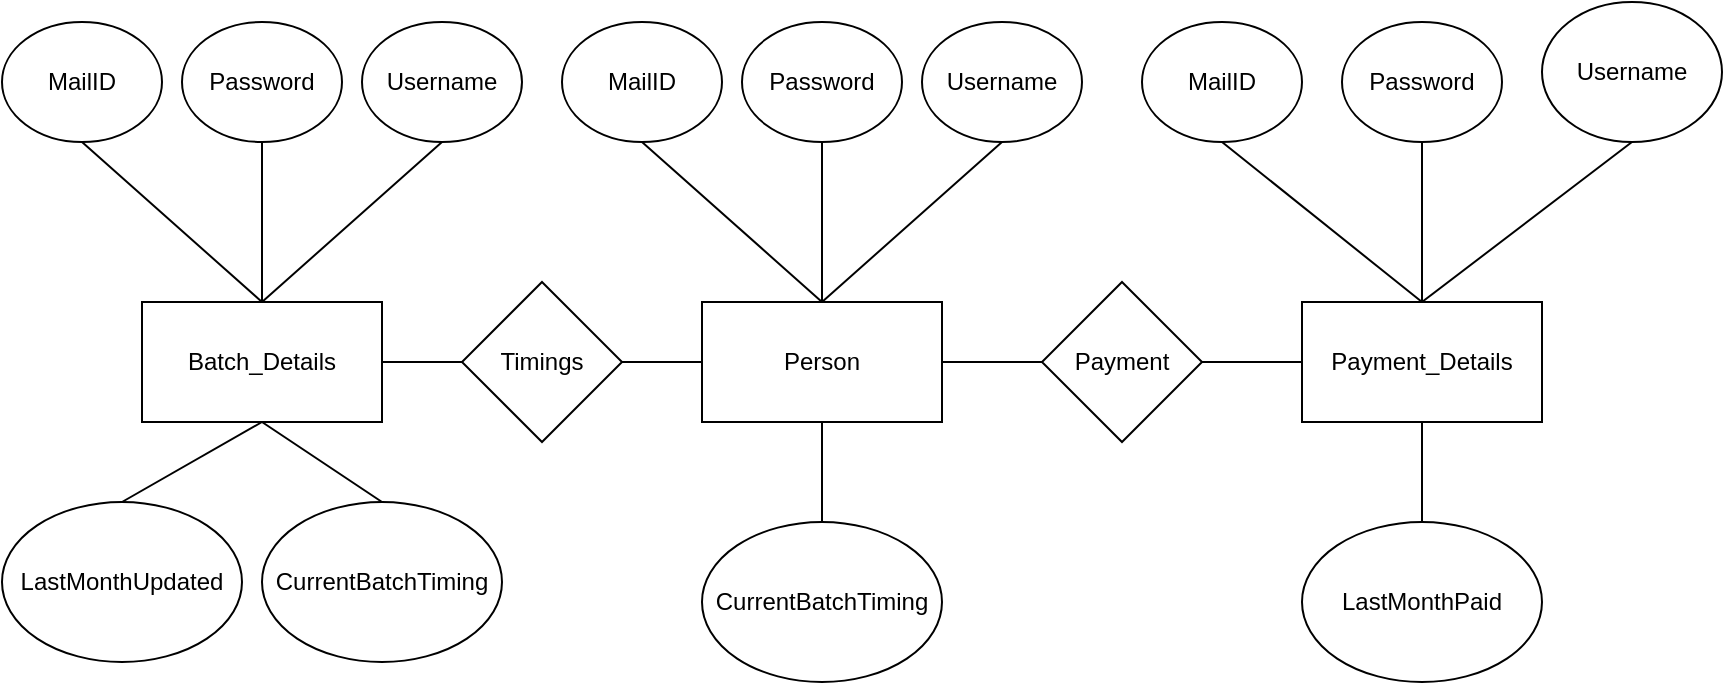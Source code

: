<mxfile version="20.6.2" type="device"><diagram id="4pWHA48R2zMkdJlCwcrk" name="Page-1"><mxGraphModel dx="1202" dy="508" grid="1" gridSize="10" guides="1" tooltips="1" connect="1" arrows="1" fold="1" page="1" pageScale="1" pageWidth="850" pageHeight="1100" math="0" shadow="0"><root><mxCell id="0"/><mxCell id="1" parent="0"/><mxCell id="nsGOV2B09fO8uSieX0rK-1" value="Person" style="rounded=0;whiteSpace=wrap;html=1;" parent="1" vertex="1"><mxGeometry x="350" y="200" width="120" height="60" as="geometry"/></mxCell><mxCell id="nsGOV2B09fO8uSieX0rK-2" value="Payment_Details" style="rounded=0;whiteSpace=wrap;html=1;" parent="1" vertex="1"><mxGeometry x="650" y="200" width="120" height="60" as="geometry"/></mxCell><mxCell id="nsGOV2B09fO8uSieX0rK-3" value="Batch_Details" style="rounded=0;whiteSpace=wrap;html=1;" parent="1" vertex="1"><mxGeometry x="70" y="200" width="120" height="60" as="geometry"/></mxCell><mxCell id="nsGOV2B09fO8uSieX0rK-4" value="MailID" style="ellipse;whiteSpace=wrap;html=1;" parent="1" vertex="1"><mxGeometry y="60" width="80" height="60" as="geometry"/></mxCell><mxCell id="nsGOV2B09fO8uSieX0rK-5" value="MailID" style="ellipse;whiteSpace=wrap;html=1;" parent="1" vertex="1"><mxGeometry x="570" y="60" width="80" height="60" as="geometry"/></mxCell><mxCell id="nsGOV2B09fO8uSieX0rK-6" value="LastMonthUpdated" style="ellipse;whiteSpace=wrap;html=1;" parent="1" vertex="1"><mxGeometry y="300" width="120" height="80" as="geometry"/></mxCell><mxCell id="nsGOV2B09fO8uSieX0rK-7" value="MailID" style="ellipse;whiteSpace=wrap;html=1;" parent="1" vertex="1"><mxGeometry x="280" y="60" width="80" height="60" as="geometry"/></mxCell><mxCell id="nsGOV2B09fO8uSieX0rK-8" value="Username" style="ellipse;whiteSpace=wrap;html=1;" parent="1" vertex="1"><mxGeometry x="770" y="50" width="90" height="70" as="geometry"/></mxCell><mxCell id="nsGOV2B09fO8uSieX0rK-9" value="Username" style="ellipse;whiteSpace=wrap;html=1;" parent="1" vertex="1"><mxGeometry x="460" y="60" width="80" height="60" as="geometry"/></mxCell><mxCell id="nsGOV2B09fO8uSieX0rK-10" value="Password" style="ellipse;whiteSpace=wrap;html=1;" parent="1" vertex="1"><mxGeometry x="370" y="60" width="80" height="60" as="geometry"/></mxCell><mxCell id="nsGOV2B09fO8uSieX0rK-11" value="Username" style="ellipse;whiteSpace=wrap;html=1;" parent="1" vertex="1"><mxGeometry x="180" y="60" width="80" height="60" as="geometry"/></mxCell><mxCell id="nsGOV2B09fO8uSieX0rK-18" value="" style="endArrow=none;html=1;rounded=0;exitX=0.5;exitY=1;exitDx=0;exitDy=0;entryX=0.5;entryY=0;entryDx=0;entryDy=0;" parent="1" source="nsGOV2B09fO8uSieX0rK-4" target="nsGOV2B09fO8uSieX0rK-3" edge="1"><mxGeometry width="50" height="50" relative="1" as="geometry"><mxPoint x="400" y="250" as="sourcePoint"/><mxPoint x="450" y="200" as="targetPoint"/></mxGeometry></mxCell><mxCell id="nsGOV2B09fO8uSieX0rK-19" value="" style="endArrow=none;html=1;rounded=0;entryX=0.5;entryY=1;entryDx=0;entryDy=0;exitX=0.5;exitY=0;exitDx=0;exitDy=0;" parent="1" source="nsGOV2B09fO8uSieX0rK-3" target="nsGOV2B09fO8uSieX0rK-11" edge="1"><mxGeometry width="50" height="50" relative="1" as="geometry"><mxPoint x="400" y="250" as="sourcePoint"/><mxPoint x="450" y="200" as="targetPoint"/></mxGeometry></mxCell><mxCell id="nsGOV2B09fO8uSieX0rK-20" value="" style="endArrow=none;html=1;rounded=0;exitX=0.5;exitY=1;exitDx=0;exitDy=0;entryX=0.5;entryY=0;entryDx=0;entryDy=0;" parent="1" source="nsGOV2B09fO8uSieX0rK-7" target="nsGOV2B09fO8uSieX0rK-1" edge="1"><mxGeometry width="50" height="50" relative="1" as="geometry"><mxPoint x="400" y="250" as="sourcePoint"/><mxPoint x="450" y="200" as="targetPoint"/></mxGeometry></mxCell><mxCell id="nsGOV2B09fO8uSieX0rK-21" value="" style="endArrow=none;html=1;rounded=0;entryX=0.5;entryY=1;entryDx=0;entryDy=0;exitX=0.5;exitY=0;exitDx=0;exitDy=0;" parent="1" source="nsGOV2B09fO8uSieX0rK-1" target="nsGOV2B09fO8uSieX0rK-10" edge="1"><mxGeometry width="50" height="50" relative="1" as="geometry"><mxPoint x="400" y="250" as="sourcePoint"/><mxPoint x="450" y="200" as="targetPoint"/></mxGeometry></mxCell><mxCell id="nsGOV2B09fO8uSieX0rK-22" value="" style="endArrow=none;html=1;rounded=0;entryX=0.5;entryY=1;entryDx=0;entryDy=0;exitX=0.5;exitY=0;exitDx=0;exitDy=0;" parent="1" source="nsGOV2B09fO8uSieX0rK-1" target="nsGOV2B09fO8uSieX0rK-9" edge="1"><mxGeometry width="50" height="50" relative="1" as="geometry"><mxPoint x="400" y="250" as="sourcePoint"/><mxPoint x="450" y="200" as="targetPoint"/></mxGeometry></mxCell><mxCell id="nsGOV2B09fO8uSieX0rK-23" value="" style="endArrow=none;html=1;rounded=0;entryX=0.5;entryY=1;entryDx=0;entryDy=0;exitX=0.5;exitY=0;exitDx=0;exitDy=0;" parent="1" source="nsGOV2B09fO8uSieX0rK-2" target="nsGOV2B09fO8uSieX0rK-5" edge="1"><mxGeometry width="50" height="50" relative="1" as="geometry"><mxPoint x="400" y="250" as="sourcePoint"/><mxPoint x="450" y="200" as="targetPoint"/></mxGeometry></mxCell><mxCell id="nsGOV2B09fO8uSieX0rK-24" value="" style="endArrow=none;html=1;rounded=0;entryX=0.5;entryY=1;entryDx=0;entryDy=0;exitX=0.5;exitY=0;exitDx=0;exitDy=0;" parent="1" source="nsGOV2B09fO8uSieX0rK-2" target="nsGOV2B09fO8uSieX0rK-8" edge="1"><mxGeometry width="50" height="50" relative="1" as="geometry"><mxPoint x="400" y="250" as="sourcePoint"/><mxPoint x="450" y="200" as="targetPoint"/></mxGeometry></mxCell><mxCell id="nsGOV2B09fO8uSieX0rK-25" value="" style="endArrow=none;html=1;rounded=0;exitX=0.5;exitY=1;exitDx=0;exitDy=0;entryX=0.5;entryY=0;entryDx=0;entryDy=0;" parent="1" source="nsGOV2B09fO8uSieX0rK-3" target="nsGOV2B09fO8uSieX0rK-6" edge="1"><mxGeometry width="50" height="50" relative="1" as="geometry"><mxPoint x="400" y="250" as="sourcePoint"/><mxPoint x="450" y="200" as="targetPoint"/></mxGeometry></mxCell><mxCell id="nsGOV2B09fO8uSieX0rK-26" value="Timings" style="rhombus;whiteSpace=wrap;html=1;" parent="1" vertex="1"><mxGeometry x="230" y="190" width="80" height="80" as="geometry"/></mxCell><mxCell id="nsGOV2B09fO8uSieX0rK-27" value="Payment" style="rhombus;whiteSpace=wrap;html=1;" parent="1" vertex="1"><mxGeometry x="520" y="190" width="80" height="80" as="geometry"/></mxCell><mxCell id="nsGOV2B09fO8uSieX0rK-29" value="" style="endArrow=none;html=1;rounded=0;entryX=0;entryY=0.5;entryDx=0;entryDy=0;" parent="1" source="nsGOV2B09fO8uSieX0rK-27" target="nsGOV2B09fO8uSieX0rK-2" edge="1"><mxGeometry width="50" height="50" relative="1" as="geometry"><mxPoint x="400" y="250" as="sourcePoint"/><mxPoint x="450" y="200" as="targetPoint"/></mxGeometry></mxCell><mxCell id="nsGOV2B09fO8uSieX0rK-30" value="" style="endArrow=none;html=1;rounded=0;exitX=0;exitY=0.5;exitDx=0;exitDy=0;entryX=1;entryY=0.5;entryDx=0;entryDy=0;" parent="1" source="nsGOV2B09fO8uSieX0rK-27" target="nsGOV2B09fO8uSieX0rK-1" edge="1"><mxGeometry width="50" height="50" relative="1" as="geometry"><mxPoint x="400" y="250" as="sourcePoint"/><mxPoint x="450" y="200" as="targetPoint"/></mxGeometry></mxCell><mxCell id="nsGOV2B09fO8uSieX0rK-31" value="" style="endArrow=none;html=1;rounded=0;exitX=1;exitY=0.5;exitDx=0;exitDy=0;entryX=0;entryY=0.5;entryDx=0;entryDy=0;" parent="1" source="nsGOV2B09fO8uSieX0rK-3" target="nsGOV2B09fO8uSieX0rK-26" edge="1"><mxGeometry width="50" height="50" relative="1" as="geometry"><mxPoint x="400" y="250" as="sourcePoint"/><mxPoint x="450" y="200" as="targetPoint"/></mxGeometry></mxCell><mxCell id="nsGOV2B09fO8uSieX0rK-32" value="" style="endArrow=none;html=1;rounded=0;exitX=1;exitY=0.5;exitDx=0;exitDy=0;entryX=0;entryY=0.5;entryDx=0;entryDy=0;" parent="1" source="nsGOV2B09fO8uSieX0rK-26" target="nsGOV2B09fO8uSieX0rK-1" edge="1"><mxGeometry width="50" height="50" relative="1" as="geometry"><mxPoint x="400" y="250" as="sourcePoint"/><mxPoint x="450" y="200" as="targetPoint"/></mxGeometry></mxCell><mxCell id="nsGOV2B09fO8uSieX0rK-33" value="Password" style="ellipse;whiteSpace=wrap;html=1;" parent="1" vertex="1"><mxGeometry x="90" y="60" width="80" height="60" as="geometry"/></mxCell><mxCell id="nsGOV2B09fO8uSieX0rK-34" value="Password" style="ellipse;whiteSpace=wrap;html=1;" parent="1" vertex="1"><mxGeometry x="670" y="60" width="80" height="60" as="geometry"/></mxCell><mxCell id="nsGOV2B09fO8uSieX0rK-35" value="" style="endArrow=none;html=1;rounded=0;entryX=0.5;entryY=1;entryDx=0;entryDy=0;exitX=0.5;exitY=0;exitDx=0;exitDy=0;" parent="1" source="nsGOV2B09fO8uSieX0rK-2" target="nsGOV2B09fO8uSieX0rK-34" edge="1"><mxGeometry width="50" height="50" relative="1" as="geometry"><mxPoint x="400" y="250" as="sourcePoint"/><mxPoint x="450" y="200" as="targetPoint"/></mxGeometry></mxCell><mxCell id="nsGOV2B09fO8uSieX0rK-36" value="" style="endArrow=none;html=1;rounded=0;exitX=0.5;exitY=1;exitDx=0;exitDy=0;entryX=0.5;entryY=0;entryDx=0;entryDy=0;" parent="1" source="nsGOV2B09fO8uSieX0rK-33" target="nsGOV2B09fO8uSieX0rK-3" edge="1"><mxGeometry width="50" height="50" relative="1" as="geometry"><mxPoint x="400" y="250" as="sourcePoint"/><mxPoint x="450" y="200" as="targetPoint"/></mxGeometry></mxCell><mxCell id="G-3huQhw8frJvGkW7b5O-3" value="" style="endArrow=none;html=1;rounded=0;exitX=0.5;exitY=1;exitDx=0;exitDy=0;entryX=0.5;entryY=0;entryDx=0;entryDy=0;" edge="1" parent="1" source="nsGOV2B09fO8uSieX0rK-1" target="G-3huQhw8frJvGkW7b5O-9"><mxGeometry width="50" height="50" relative="1" as="geometry"><mxPoint x="330" y="130" as="sourcePoint"/><mxPoint x="410" y="310" as="targetPoint"/></mxGeometry></mxCell><mxCell id="G-3huQhw8frJvGkW7b5O-7" value="CurrentBatchTiming" style="ellipse;whiteSpace=wrap;html=1;" vertex="1" parent="1"><mxGeometry x="130" y="300" width="120" height="80" as="geometry"/></mxCell><mxCell id="G-3huQhw8frJvGkW7b5O-8" value="" style="endArrow=none;html=1;rounded=0;exitX=0.5;exitY=1;exitDx=0;exitDy=0;entryX=0.5;entryY=0;entryDx=0;entryDy=0;" edge="1" parent="1" source="nsGOV2B09fO8uSieX0rK-3" target="G-3huQhw8frJvGkW7b5O-7"><mxGeometry width="50" height="50" relative="1" as="geometry"><mxPoint x="120.909" y="270" as="sourcePoint"/><mxPoint x="93.433" y="313.177" as="targetPoint"/></mxGeometry></mxCell><mxCell id="G-3huQhw8frJvGkW7b5O-9" value="CurrentBatchTiming" style="ellipse;whiteSpace=wrap;html=1;" vertex="1" parent="1"><mxGeometry x="350" y="310" width="120" height="80" as="geometry"/></mxCell><mxCell id="G-3huQhw8frJvGkW7b5O-11" value="LastMonthPaid" style="ellipse;whiteSpace=wrap;html=1;" vertex="1" parent="1"><mxGeometry x="650" y="310" width="120" height="80" as="geometry"/></mxCell><mxCell id="G-3huQhw8frJvGkW7b5O-12" value="" style="endArrow=none;html=1;rounded=0;exitX=0.5;exitY=1;exitDx=0;exitDy=0;" edge="1" parent="1" source="nsGOV2B09fO8uSieX0rK-2" target="G-3huQhw8frJvGkW7b5O-11"><mxGeometry width="50" height="50" relative="1" as="geometry"><mxPoint x="720" y="210" as="sourcePoint"/><mxPoint x="620" y="130" as="targetPoint"/></mxGeometry></mxCell></root></mxGraphModel></diagram></mxfile>